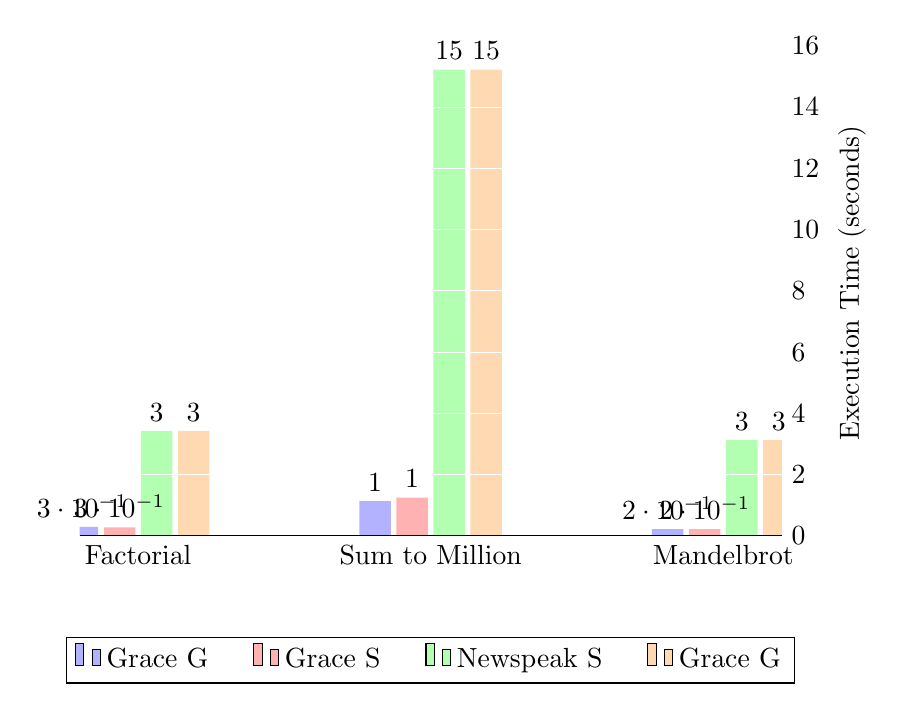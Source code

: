 \begin{tikzpicture}
    \begin{axis}[
        ybar, axis on top,
        height=8cm, width=10.5cm,
        bar width=0.4cm,
        ymajorgrids, tick align=inside,
        major grid style={draw=white},
        enlarge y limits={value=.1,upper},
        ymin=0, ymax=15,
        axis x line*=bottom,
        axis y line*=right,
        y axis line style={opacity=0},
        tickwidth=0pt,
        enlarge x limits=true,
        legend style={
            at={(0.5,-0.2)},
            anchor=north,
            legend columns=-1,
            /tikz/every even column/.append style={column sep=0.5cm}
        },
        ylabel={Execution Time (seconds)},
        symbolic x coords={
           Factorial,
           Sum to Million,
           Mandelbrot},
       xtick=data,
       nodes near coords={
        \pgfmathprintnumber[precision=0]{\pgfplotspointmeta}
       }
    ]
    \addplot [draw=none, fill=blue!30] coordinates {
      (Factorial, 0.294)
      (Sum to Million, 1.132)
      (Mandelbrot, 0.224) };
    \addplot [draw=none,fill=red!30] coordinates {
      (Factorial,0.274)
      (Sum to Million, 1.253) 
      (Mandelbrot, 0.223)  };
    \addplot [draw=none, fill=green!30] coordinates {
      (Factorial, 3.431)
      (Sum to Million,  15.223) 
      (Mandelbrot, 3.129) };
    \addplot [draw=none, fill=orange!30] coordinates {
      (Factorial, 3.431)
      (Sum to Million,  15.223) 
      (Mandelbrot, 3.129) };

    \legend{Grace G, Grace S, Newspeak S, Grace G}
    \end{axis}
\end{tikzpicture}